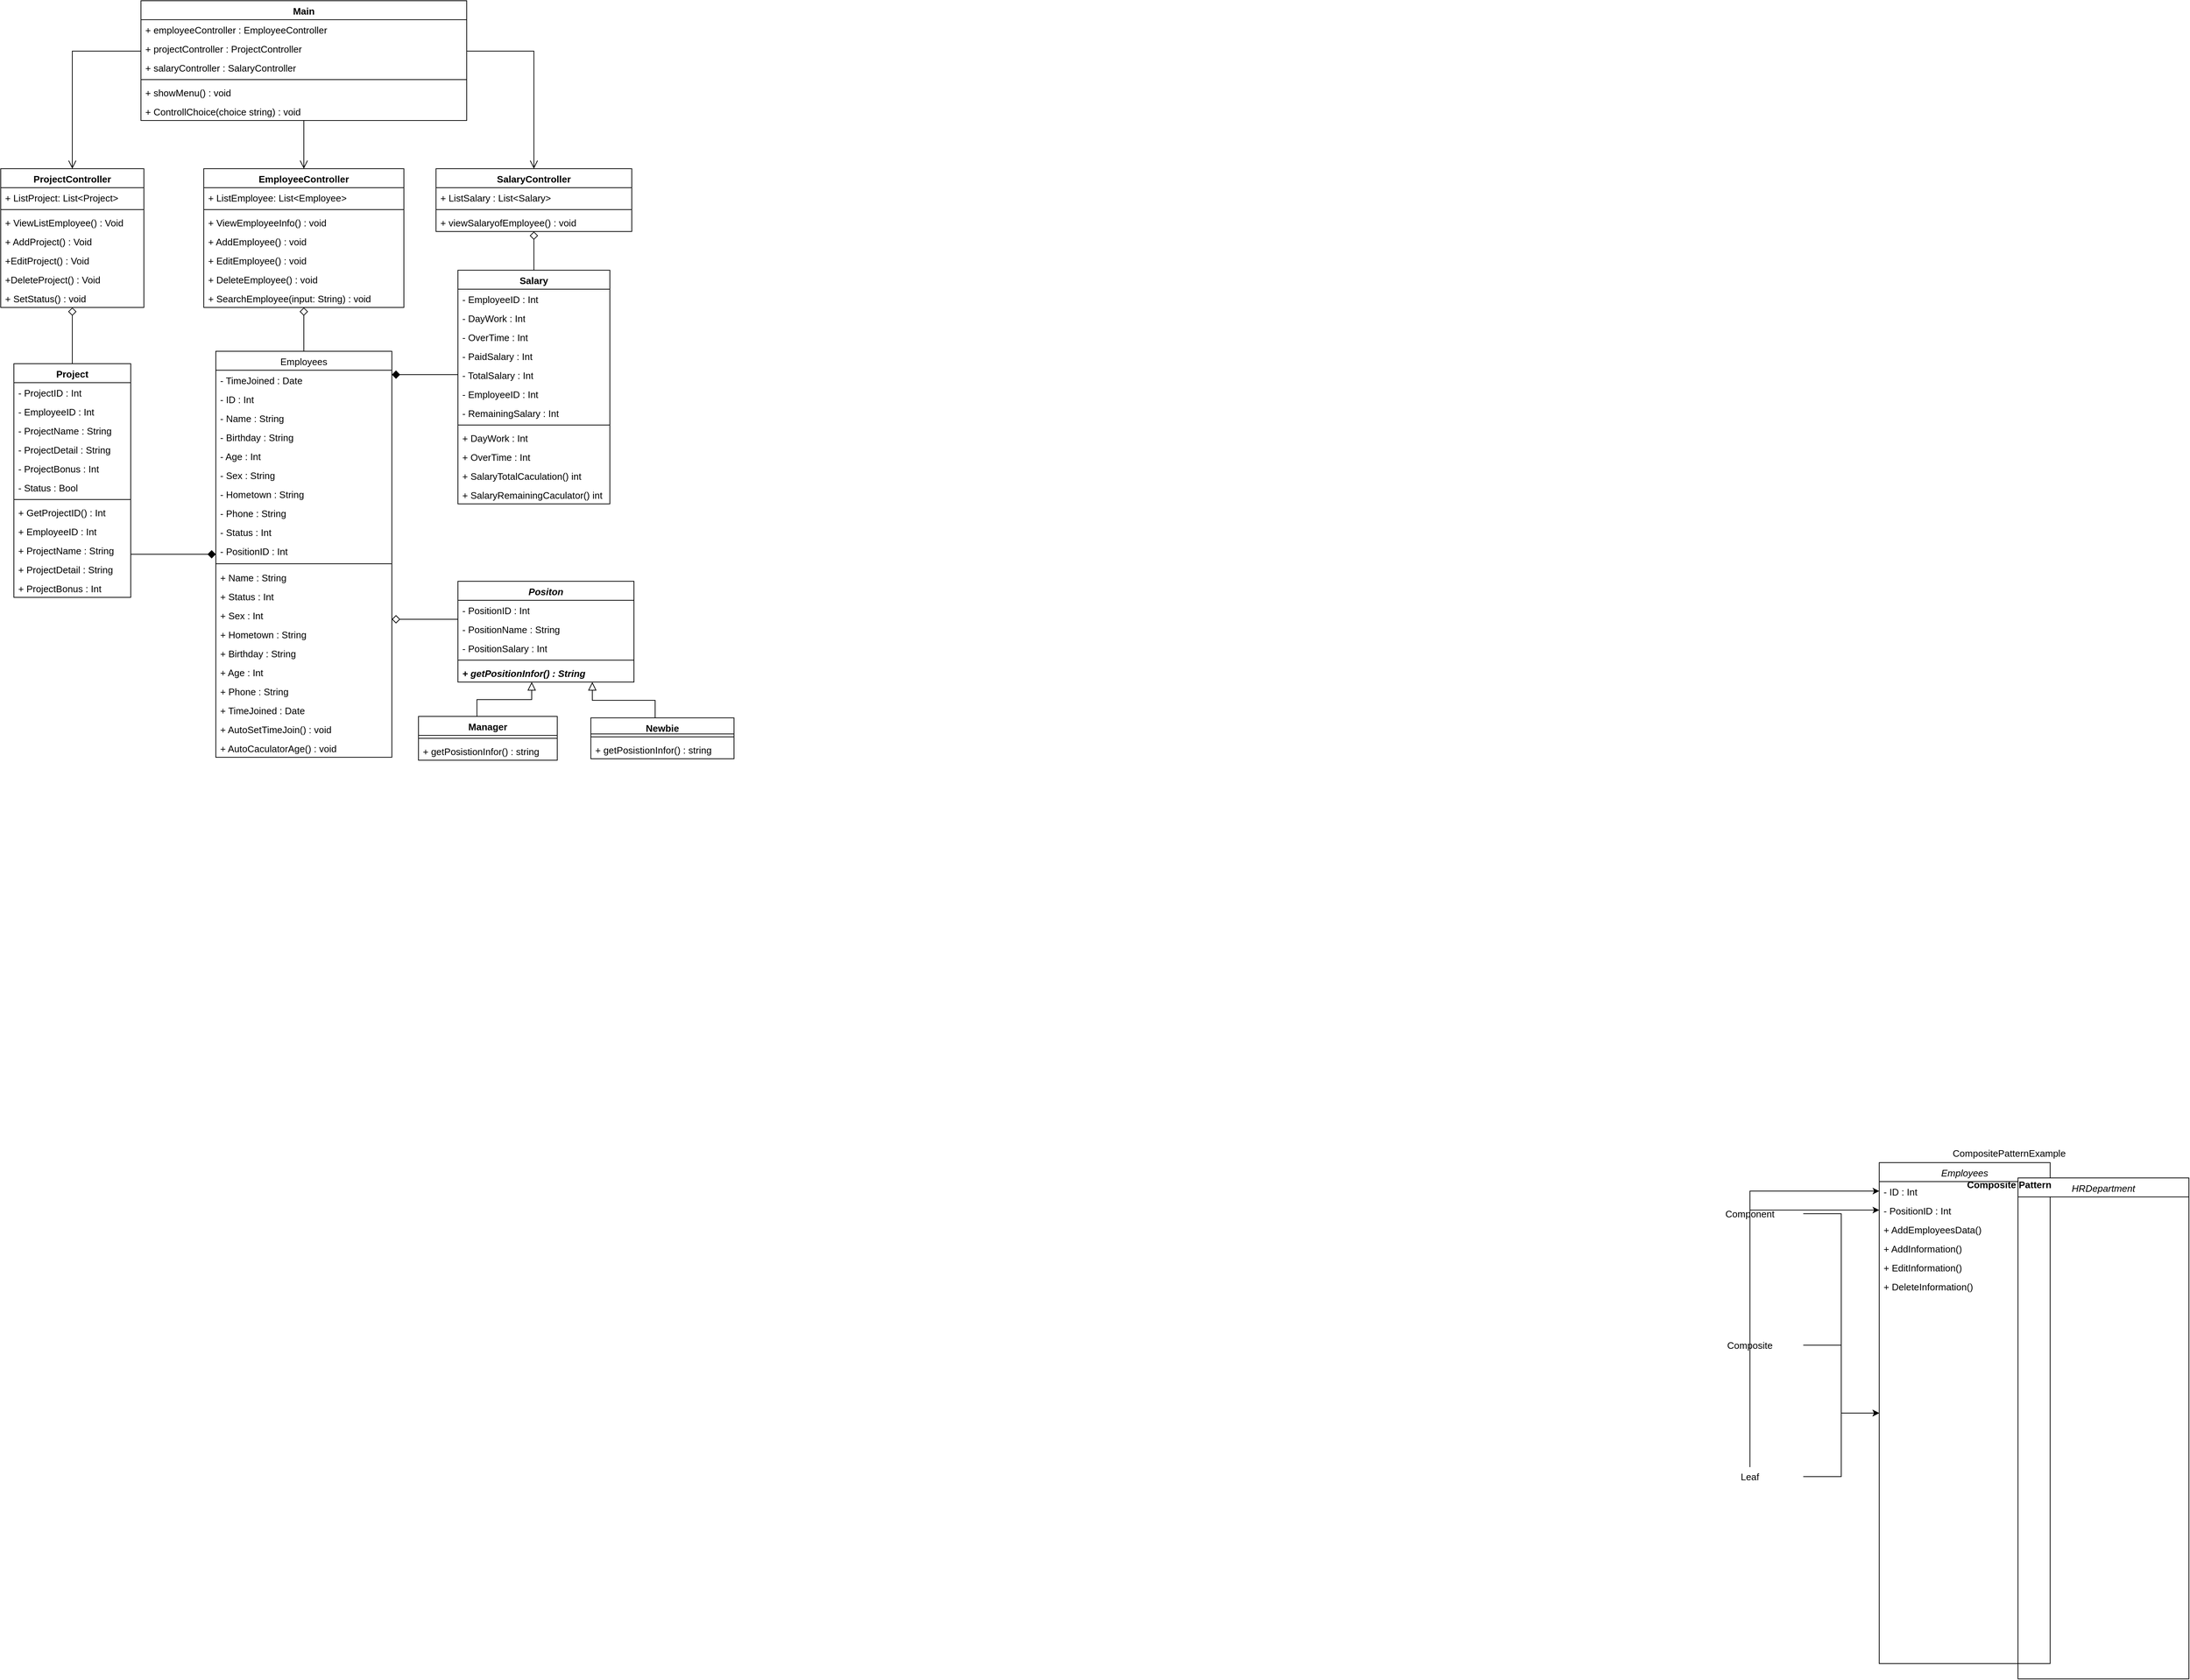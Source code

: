<mxfile version="21.3.5" type="google">
  <diagram id="C5RBs43oDa-KdzZeNtuy" name="Page-1">
    <mxGraphModel grid="0" page="0" gridSize="10" guides="1" tooltips="1" connect="1" arrows="1" fold="1" pageScale="1" pageWidth="827" pageHeight="1169" math="0" shadow="0">
      <root>
        <mxCell id="WIyWlLk6GJQsqaUBKTNV-0" />
        <mxCell id="WIyWlLk6GJQsqaUBKTNV-1" parent="WIyWlLk6GJQsqaUBKTNV-0" />
        <mxCell id="2N-X7fBch58RBfS6cuom-87" style="edgeStyle=orthogonalEdgeStyle;rounded=0;orthogonalLoop=1;jettySize=auto;html=1;endArrow=diamond;endFill=0;endSize=9;fontSize=13;" edge="1" parent="WIyWlLk6GJQsqaUBKTNV-1" source="zkfFHV4jXpPFQw0GAbJ--0" target="2N-X7fBch58RBfS6cuom-7">
          <mxGeometry relative="1" as="geometry" />
        </mxCell>
        <mxCell id="zkfFHV4jXpPFQw0GAbJ--0" value="Employees" style="swimlane;fontStyle=0;align=center;verticalAlign=top;childLayout=stackLayout;horizontal=1;startSize=26;horizontalStack=0;resizeParent=1;resizeLast=0;collapsible=1;marginBottom=0;rounded=0;shadow=0;strokeWidth=1;fontSize=13;" vertex="1" parent="WIyWlLk6GJQsqaUBKTNV-1">
          <mxGeometry x="-342.5" y="-616" width="241" height="556" as="geometry">
            <mxRectangle x="230" y="140" width="160" height="26" as="alternateBounds" />
          </mxGeometry>
        </mxCell>
        <mxCell id="zkfFHV4jXpPFQw0GAbJ--5" value="- TimeJoined : Date" style="text;align=left;verticalAlign=top;spacingLeft=4;spacingRight=4;overflow=hidden;rotatable=0;points=[[0,0.5],[1,0.5]];portConstraint=eastwest;fontSize=13;" vertex="1" parent="zkfFHV4jXpPFQw0GAbJ--0">
          <mxGeometry y="26" width="241" height="26" as="geometry" />
        </mxCell>
        <mxCell id="nPpdYYNUiPZGZsYf6FRK-1" value="- ID : Int" style="text;align=left;verticalAlign=top;spacingLeft=4;spacingRight=4;overflow=hidden;rotatable=0;points=[[0,0.5],[1,0.5]];portConstraint=eastwest;rounded=0;shadow=0;html=0;fontSize=13;" vertex="1" parent="zkfFHV4jXpPFQw0GAbJ--0">
          <mxGeometry y="52" width="241" height="26" as="geometry" />
        </mxCell>
        <mxCell id="zkfFHV4jXpPFQw0GAbJ--1" value="- Name : String" style="text;align=left;verticalAlign=top;spacingLeft=4;spacingRight=4;overflow=hidden;rotatable=0;points=[[0,0.5],[1,0.5]];portConstraint=eastwest;fontSize=13;" vertex="1" parent="zkfFHV4jXpPFQw0GAbJ--0">
          <mxGeometry y="78" width="241" height="26" as="geometry" />
        </mxCell>
        <mxCell id="nPpdYYNUiPZGZsYf6FRK-4" value="- Birthday : String" style="text;align=left;verticalAlign=top;spacingLeft=4;spacingRight=4;overflow=hidden;rotatable=0;points=[[0,0.5],[1,0.5]];portConstraint=eastwest;rounded=0;shadow=0;html=0;fontSize=13;" vertex="1" parent="zkfFHV4jXpPFQw0GAbJ--0">
          <mxGeometry y="104" width="241" height="26" as="geometry" />
        </mxCell>
        <mxCell id="zkfFHV4jXpPFQw0GAbJ--2" value="- Age : Int" style="text;align=left;verticalAlign=top;spacingLeft=4;spacingRight=4;overflow=hidden;rotatable=0;points=[[0,0.5],[1,0.5]];portConstraint=eastwest;rounded=0;shadow=0;html=0;fontSize=13;" vertex="1" parent="zkfFHV4jXpPFQw0GAbJ--0">
          <mxGeometry y="130" width="241" height="26" as="geometry" />
        </mxCell>
        <mxCell id="nPpdYYNUiPZGZsYf6FRK-3" value="- Sex : String" style="text;align=left;verticalAlign=top;spacingLeft=4;spacingRight=4;overflow=hidden;rotatable=0;points=[[0,0.5],[1,0.5]];portConstraint=eastwest;rounded=0;shadow=0;html=0;fontSize=13;" vertex="1" parent="zkfFHV4jXpPFQw0GAbJ--0">
          <mxGeometry y="156" width="241" height="26" as="geometry" />
        </mxCell>
        <mxCell id="nPpdYYNUiPZGZsYf6FRK-11" value="- Hometown : String" style="text;align=left;verticalAlign=top;spacingLeft=4;spacingRight=4;overflow=hidden;rotatable=0;points=[[0,0.5],[1,0.5]];portConstraint=eastwest;rounded=0;shadow=0;html=0;fontSize=13;" vertex="1" parent="zkfFHV4jXpPFQw0GAbJ--0">
          <mxGeometry y="182" width="241" height="26" as="geometry" />
        </mxCell>
        <mxCell id="zkfFHV4jXpPFQw0GAbJ--3" value="- Phone : String" style="text;align=left;verticalAlign=top;spacingLeft=4;spacingRight=4;overflow=hidden;rotatable=0;points=[[0,0.5],[1,0.5]];portConstraint=eastwest;rounded=0;shadow=0;html=0;fontSize=13;" vertex="1" parent="zkfFHV4jXpPFQw0GAbJ--0">
          <mxGeometry y="208" width="241" height="26" as="geometry" />
        </mxCell>
        <mxCell id="nPpdYYNUiPZGZsYf6FRK-5" value="- Status : Int" style="text;align=left;verticalAlign=top;spacingLeft=4;spacingRight=4;overflow=hidden;rotatable=0;points=[[0,0.5],[1,0.5]];portConstraint=eastwest;rounded=0;shadow=0;html=0;fontSize=13;" vertex="1" parent="zkfFHV4jXpPFQw0GAbJ--0">
          <mxGeometry y="234" width="241" height="26" as="geometry" />
        </mxCell>
        <mxCell id="JL3dmOGRTkGGPlSlM7aD-33" value="- PositionID : Int" style="text;align=left;verticalAlign=top;spacingLeft=4;spacingRight=4;overflow=hidden;rotatable=0;points=[[0,0.5],[1,0.5]];portConstraint=eastwest;rounded=0;shadow=0;html=0;fontSize=13;" vertex="1" parent="zkfFHV4jXpPFQw0GAbJ--0">
          <mxGeometry y="260" width="241" height="26" as="geometry" />
        </mxCell>
        <mxCell id="zkfFHV4jXpPFQw0GAbJ--4" value="" style="line;html=1;strokeWidth=1;align=left;verticalAlign=middle;spacingTop=-1;spacingLeft=3;spacingRight=3;rotatable=0;labelPosition=right;points=[];portConstraint=eastwest;fontSize=13;" vertex="1" parent="zkfFHV4jXpPFQw0GAbJ--0">
          <mxGeometry y="286" width="241" height="10" as="geometry" />
        </mxCell>
        <mxCell id="nPpdYYNUiPZGZsYf6FRK-6" value="+ Name : String" style="text;align=left;verticalAlign=top;spacingLeft=4;spacingRight=4;overflow=hidden;rotatable=0;points=[[0,0.5],[1,0.5]];portConstraint=eastwest;rounded=0;shadow=0;html=0;fontSize=13;" vertex="1" parent="zkfFHV4jXpPFQw0GAbJ--0">
          <mxGeometry y="296" width="241" height="26" as="geometry" />
        </mxCell>
        <mxCell id="nPpdYYNUiPZGZsYf6FRK-17" value="+ Status : Int" style="text;align=left;verticalAlign=top;spacingLeft=4;spacingRight=4;overflow=hidden;rotatable=0;points=[[0,0.5],[1,0.5]];portConstraint=eastwest;rounded=0;shadow=0;html=0;fontSize=13;" vertex="1" parent="zkfFHV4jXpPFQw0GAbJ--0">
          <mxGeometry y="322" width="241" height="26" as="geometry" />
        </mxCell>
        <mxCell id="nPpdYYNUiPZGZsYf6FRK-8" value="+ Sex : Int" style="text;align=left;verticalAlign=top;spacingLeft=4;spacingRight=4;overflow=hidden;rotatable=0;points=[[0,0.5],[1,0.5]];portConstraint=eastwest;rounded=0;shadow=0;html=0;fontSize=13;" vertex="1" parent="zkfFHV4jXpPFQw0GAbJ--0">
          <mxGeometry y="348" width="241" height="26" as="geometry" />
        </mxCell>
        <mxCell id="nPpdYYNUiPZGZsYf6FRK-10" value="+ Hometown : String" style="text;align=left;verticalAlign=top;spacingLeft=4;spacingRight=4;overflow=hidden;rotatable=0;points=[[0,0.5],[1,0.5]];portConstraint=eastwest;rounded=0;shadow=0;html=0;fontSize=13;" vertex="1" parent="zkfFHV4jXpPFQw0GAbJ--0">
          <mxGeometry y="374" width="241" height="26" as="geometry" />
        </mxCell>
        <mxCell id="nPpdYYNUiPZGZsYf6FRK-9" value="+ Birthday : String" style="text;align=left;verticalAlign=top;spacingLeft=4;spacingRight=4;overflow=hidden;rotatable=0;points=[[0,0.5],[1,0.5]];portConstraint=eastwest;rounded=0;shadow=0;html=0;fontSize=13;" vertex="1" parent="zkfFHV4jXpPFQw0GAbJ--0">
          <mxGeometry y="400" width="241" height="26" as="geometry" />
        </mxCell>
        <mxCell id="nPpdYYNUiPZGZsYf6FRK-13" value="+ Age : Int" style="text;align=left;verticalAlign=top;spacingLeft=4;spacingRight=4;overflow=hidden;rotatable=0;points=[[0,0.5],[1,0.5]];portConstraint=eastwest;rounded=0;shadow=0;html=0;fontSize=13;" vertex="1" parent="zkfFHV4jXpPFQw0GAbJ--0">
          <mxGeometry y="426" width="241" height="26" as="geometry" />
        </mxCell>
        <mxCell id="nPpdYYNUiPZGZsYf6FRK-14" value="+ Phone : String" style="text;align=left;verticalAlign=top;spacingLeft=4;spacingRight=4;overflow=hidden;rotatable=0;points=[[0,0.5],[1,0.5]];portConstraint=eastwest;rounded=0;shadow=0;html=0;fontSize=13;" vertex="1" parent="zkfFHV4jXpPFQw0GAbJ--0">
          <mxGeometry y="452" width="241" height="26" as="geometry" />
        </mxCell>
        <mxCell id="nPpdYYNUiPZGZsYf6FRK-15" value="+ TimeJoined : Date" style="text;align=left;verticalAlign=top;spacingLeft=4;spacingRight=4;overflow=hidden;rotatable=0;points=[[0,0.5],[1,0.5]];portConstraint=eastwest;fontSize=13;" vertex="1" parent="zkfFHV4jXpPFQw0GAbJ--0">
          <mxGeometry y="478" width="241" height="26" as="geometry" />
        </mxCell>
        <mxCell id="2N-X7fBch58RBfS6cuom-24" value="+ AutoSetTimeJoin() : void" style="text;align=left;verticalAlign=top;spacingLeft=4;spacingRight=4;overflow=hidden;rotatable=0;points=[[0,0.5],[1,0.5]];portConstraint=eastwest;rounded=0;shadow=0;html=0;fontSize=13;" vertex="1" parent="zkfFHV4jXpPFQw0GAbJ--0">
          <mxGeometry y="504" width="241" height="26" as="geometry" />
        </mxCell>
        <mxCell id="2N-X7fBch58RBfS6cuom-75" value="+ AutoCaculatorAge() : void" style="text;align=left;verticalAlign=top;spacingLeft=4;spacingRight=4;overflow=hidden;rotatable=0;points=[[0,0.5],[1,0.5]];portConstraint=eastwest;rounded=0;shadow=0;html=0;fontSize=13;" vertex="1" parent="zkfFHV4jXpPFQw0GAbJ--0">
          <mxGeometry y="530" width="241" height="26" as="geometry" />
        </mxCell>
        <mxCell id="2N-X7fBch58RBfS6cuom-88" style="edgeStyle=orthogonalEdgeStyle;rounded=0;orthogonalLoop=1;jettySize=auto;html=1;endSize=9;endArrow=diamond;endFill=0;fontSize=13;" edge="1" parent="WIyWlLk6GJQsqaUBKTNV-1" source="nPpdYYNUiPZGZsYf6FRK-40" target="2N-X7fBch58RBfS6cuom-26">
          <mxGeometry relative="1" as="geometry" />
        </mxCell>
        <mxCell id="nPpdYYNUiPZGZsYf6FRK-40" value="Salary" style="swimlane;fontStyle=1;align=center;verticalAlign=top;childLayout=stackLayout;horizontal=1;startSize=26;horizontalStack=0;resizeParent=1;resizeParentMax=0;resizeLast=0;collapsible=1;marginBottom=0;whiteSpace=wrap;html=1;fontSize=13;" vertex="1" parent="WIyWlLk6GJQsqaUBKTNV-1">
          <mxGeometry x="-11" y="-727" width="208" height="320" as="geometry" />
        </mxCell>
        <mxCell id="nPpdYYNUiPZGZsYf6FRK-41" value="- EmployeeID : Int" style="text;strokeColor=none;fillColor=none;align=left;verticalAlign=top;spacingLeft=4;spacingRight=4;overflow=hidden;rotatable=0;points=[[0,0.5],[1,0.5]];portConstraint=eastwest;whiteSpace=wrap;html=1;fontSize=13;" vertex="1" parent="nPpdYYNUiPZGZsYf6FRK-40">
          <mxGeometry y="26" width="208" height="26" as="geometry" />
        </mxCell>
        <mxCell id="nPpdYYNUiPZGZsYf6FRK-52" value="- DayWork : Int" style="text;strokeColor=none;fillColor=none;align=left;verticalAlign=top;spacingLeft=4;spacingRight=4;overflow=hidden;rotatable=0;points=[[0,0.5],[1,0.5]];portConstraint=eastwest;whiteSpace=wrap;html=1;fontSize=13;" vertex="1" parent="nPpdYYNUiPZGZsYf6FRK-40">
          <mxGeometry y="52" width="208" height="26" as="geometry" />
        </mxCell>
        <mxCell id="nPpdYYNUiPZGZsYf6FRK-51" value="- OverTime : Int" style="text;strokeColor=none;fillColor=none;align=left;verticalAlign=top;spacingLeft=4;spacingRight=4;overflow=hidden;rotatable=0;points=[[0,0.5],[1,0.5]];portConstraint=eastwest;whiteSpace=wrap;html=1;fontSize=13;" vertex="1" parent="nPpdYYNUiPZGZsYf6FRK-40">
          <mxGeometry y="78" width="208" height="26" as="geometry" />
        </mxCell>
        <mxCell id="nPpdYYNUiPZGZsYf6FRK-141" value="- PaidSalary : Int" style="text;strokeColor=none;fillColor=none;align=left;verticalAlign=top;spacingLeft=4;spacingRight=4;overflow=hidden;rotatable=0;points=[[0,0.5],[1,0.5]];portConstraint=eastwest;whiteSpace=wrap;html=1;fontSize=13;" vertex="1" parent="nPpdYYNUiPZGZsYf6FRK-40">
          <mxGeometry y="104" width="208" height="26" as="geometry" />
        </mxCell>
        <mxCell id="nPpdYYNUiPZGZsYf6FRK-144" value="- TotalSalary : Int" style="text;strokeColor=none;fillColor=none;align=left;verticalAlign=top;spacingLeft=4;spacingRight=4;overflow=hidden;rotatable=0;points=[[0,0.5],[1,0.5]];portConstraint=eastwest;whiteSpace=wrap;html=1;fontSize=13;" vertex="1" parent="nPpdYYNUiPZGZsYf6FRK-40">
          <mxGeometry y="130" width="208" height="26" as="geometry" />
        </mxCell>
        <mxCell id="2N-X7fBch58RBfS6cuom-77" value="- EmployeeID : Int" style="text;strokeColor=none;fillColor=none;align=left;verticalAlign=top;spacingLeft=4;spacingRight=4;overflow=hidden;rotatable=0;points=[[0,0.5],[1,0.5]];portConstraint=eastwest;whiteSpace=wrap;html=1;fontSize=13;" vertex="1" parent="nPpdYYNUiPZGZsYf6FRK-40">
          <mxGeometry y="156" width="208" height="26" as="geometry" />
        </mxCell>
        <mxCell id="nPpdYYNUiPZGZsYf6FRK-145" value="- RemainingSalary : Int" style="text;strokeColor=none;fillColor=none;align=left;verticalAlign=top;spacingLeft=4;spacingRight=4;overflow=hidden;rotatable=0;points=[[0,0.5],[1,0.5]];portConstraint=eastwest;whiteSpace=wrap;html=1;fontSize=13;" vertex="1" parent="nPpdYYNUiPZGZsYf6FRK-40">
          <mxGeometry y="182" width="208" height="26" as="geometry" />
        </mxCell>
        <mxCell id="nPpdYYNUiPZGZsYf6FRK-42" value="" style="line;strokeWidth=1;fillColor=none;align=left;verticalAlign=middle;spacingTop=-1;spacingLeft=3;spacingRight=3;rotatable=0;labelPosition=right;points=[];portConstraint=eastwest;strokeColor=inherit;fontSize=13;" vertex="1" parent="nPpdYYNUiPZGZsYf6FRK-40">
          <mxGeometry y="208" width="208" height="8" as="geometry" />
        </mxCell>
        <mxCell id="nPpdYYNUiPZGZsYf6FRK-43" value="+ DayWork : Int" style="text;strokeColor=none;fillColor=none;align=left;verticalAlign=top;spacingLeft=4;spacingRight=4;overflow=hidden;rotatable=0;points=[[0,0.5],[1,0.5]];portConstraint=eastwest;whiteSpace=wrap;html=1;fontSize=13;" vertex="1" parent="nPpdYYNUiPZGZsYf6FRK-40">
          <mxGeometry y="216" width="208" height="26" as="geometry" />
        </mxCell>
        <mxCell id="nPpdYYNUiPZGZsYf6FRK-138" value="+ OverTime : Int" style="text;strokeColor=none;fillColor=none;align=left;verticalAlign=top;spacingLeft=4;spacingRight=4;overflow=hidden;rotatable=0;points=[[0,0.5],[1,0.5]];portConstraint=eastwest;whiteSpace=wrap;html=1;fontSize=13;" vertex="1" parent="nPpdYYNUiPZGZsYf6FRK-40">
          <mxGeometry y="242" width="208" height="26" as="geometry" />
        </mxCell>
        <mxCell id="nPpdYYNUiPZGZsYf6FRK-140" value="+ SalaryTotalCaculation() int" style="text;strokeColor=none;fillColor=none;align=left;verticalAlign=top;spacingLeft=4;spacingRight=4;overflow=hidden;rotatable=0;points=[[0,0.5],[1,0.5]];portConstraint=eastwest;whiteSpace=wrap;html=1;fontSize=13;" vertex="1" parent="nPpdYYNUiPZGZsYf6FRK-40">
          <mxGeometry y="268" width="208" height="26" as="geometry" />
        </mxCell>
        <mxCell id="nPpdYYNUiPZGZsYf6FRK-142" value="+ SalaryRemainingCaculator() int" style="text;strokeColor=none;fillColor=none;align=left;verticalAlign=top;spacingLeft=4;spacingRight=4;overflow=hidden;rotatable=0;points=[[0,0.5],[1,0.5]];portConstraint=eastwest;whiteSpace=wrap;html=1;fontSize=13;" vertex="1" parent="nPpdYYNUiPZGZsYf6FRK-40">
          <mxGeometry y="294" width="208" height="26" as="geometry" />
        </mxCell>
        <mxCell id="2N-X7fBch58RBfS6cuom-84" style="edgeStyle=orthogonalEdgeStyle;rounded=0;orthogonalLoop=1;jettySize=auto;html=1;endArrow=diamond;endFill=1;endSize=9;fontSize=13;" edge="1" parent="WIyWlLk6GJQsqaUBKTNV-1" source="nPpdYYNUiPZGZsYf6FRK-54" target="zkfFHV4jXpPFQw0GAbJ--0">
          <mxGeometry relative="1" as="geometry">
            <Array as="points">
              <mxPoint x="-418" y="-338" />
              <mxPoint x="-418" y="-338" />
            </Array>
          </mxGeometry>
        </mxCell>
        <mxCell id="2N-X7fBch58RBfS6cuom-86" style="edgeStyle=orthogonalEdgeStyle;rounded=0;orthogonalLoop=1;jettySize=auto;html=1;endSize=9;endArrow=diamond;endFill=0;fontSize=13;" edge="1" parent="WIyWlLk6GJQsqaUBKTNV-1" source="nPpdYYNUiPZGZsYf6FRK-54" target="2N-X7fBch58RBfS6cuom-63">
          <mxGeometry relative="1" as="geometry" />
        </mxCell>
        <mxCell id="nPpdYYNUiPZGZsYf6FRK-54" value="Project" style="swimlane;fontStyle=1;align=center;verticalAlign=top;childLayout=stackLayout;horizontal=1;startSize=26;horizontalStack=0;resizeParent=1;resizeParentMax=0;resizeLast=0;collapsible=1;marginBottom=0;whiteSpace=wrap;html=1;fontSize=13;" vertex="1" parent="WIyWlLk6GJQsqaUBKTNV-1">
          <mxGeometry x="-619" y="-599" width="160" height="320" as="geometry" />
        </mxCell>
        <mxCell id="nPpdYYNUiPZGZsYf6FRK-55" value="- ProjectID : Int" style="text;strokeColor=none;fillColor=none;align=left;verticalAlign=top;spacingLeft=4;spacingRight=4;overflow=hidden;rotatable=0;points=[[0,0.5],[1,0.5]];portConstraint=eastwest;whiteSpace=wrap;html=1;fontSize=13;" vertex="1" parent="nPpdYYNUiPZGZsYf6FRK-54">
          <mxGeometry y="26" width="160" height="26" as="geometry" />
        </mxCell>
        <mxCell id="nPpdYYNUiPZGZsYf6FRK-61" value="- EmployeeID : Int" style="text;strokeColor=none;fillColor=none;align=left;verticalAlign=top;spacingLeft=4;spacingRight=4;overflow=hidden;rotatable=0;points=[[0,0.5],[1,0.5]];portConstraint=eastwest;whiteSpace=wrap;html=1;fontSize=13;" vertex="1" parent="nPpdYYNUiPZGZsYf6FRK-54">
          <mxGeometry y="52" width="160" height="26" as="geometry" />
        </mxCell>
        <mxCell id="nPpdYYNUiPZGZsYf6FRK-58" value="- ProjectName : String" style="text;strokeColor=none;fillColor=none;align=left;verticalAlign=top;spacingLeft=4;spacingRight=4;overflow=hidden;rotatable=0;points=[[0,0.5],[1,0.5]];portConstraint=eastwest;whiteSpace=wrap;html=1;fontSize=13;" vertex="1" parent="nPpdYYNUiPZGZsYf6FRK-54">
          <mxGeometry y="78" width="160" height="26" as="geometry" />
        </mxCell>
        <mxCell id="nPpdYYNUiPZGZsYf6FRK-59" value="- ProjectDetail : String" style="text;strokeColor=none;fillColor=none;align=left;verticalAlign=top;spacingLeft=4;spacingRight=4;overflow=hidden;rotatable=0;points=[[0,0.5],[1,0.5]];portConstraint=eastwest;whiteSpace=wrap;html=1;fontSize=13;" vertex="1" parent="nPpdYYNUiPZGZsYf6FRK-54">
          <mxGeometry y="104" width="160" height="26" as="geometry" />
        </mxCell>
        <mxCell id="nPpdYYNUiPZGZsYf6FRK-60" value="- ProjectBonus : Int" style="text;strokeColor=none;fillColor=none;align=left;verticalAlign=top;spacingLeft=4;spacingRight=4;overflow=hidden;rotatable=0;points=[[0,0.5],[1,0.5]];portConstraint=eastwest;whiteSpace=wrap;html=1;fontSize=13;" vertex="1" parent="nPpdYYNUiPZGZsYf6FRK-54">
          <mxGeometry y="130" width="160" height="26" as="geometry" />
        </mxCell>
        <mxCell id="nPpdYYNUiPZGZsYf6FRK-62" value="- Status : Bool" style="text;strokeColor=none;fillColor=none;align=left;verticalAlign=top;spacingLeft=4;spacingRight=4;overflow=hidden;rotatable=0;points=[[0,0.5],[1,0.5]];portConstraint=eastwest;whiteSpace=wrap;html=1;fontSize=13;" vertex="1" parent="nPpdYYNUiPZGZsYf6FRK-54">
          <mxGeometry y="156" width="160" height="26" as="geometry" />
        </mxCell>
        <mxCell id="nPpdYYNUiPZGZsYf6FRK-56" value="" style="line;strokeWidth=1;fillColor=none;align=left;verticalAlign=middle;spacingTop=-1;spacingLeft=3;spacingRight=3;rotatable=0;labelPosition=right;points=[];portConstraint=eastwest;strokeColor=inherit;fontSize=13;" vertex="1" parent="nPpdYYNUiPZGZsYf6FRK-54">
          <mxGeometry y="182" width="160" height="8" as="geometry" />
        </mxCell>
        <mxCell id="nPpdYYNUiPZGZsYf6FRK-57" value="+ GetProjectID() : Int" style="text;strokeColor=none;fillColor=none;align=left;verticalAlign=top;spacingLeft=4;spacingRight=4;overflow=hidden;rotatable=0;points=[[0,0.5],[1,0.5]];portConstraint=eastwest;whiteSpace=wrap;html=1;fontSize=13;" vertex="1" parent="nPpdYYNUiPZGZsYf6FRK-54">
          <mxGeometry y="190" width="160" height="26" as="geometry" />
        </mxCell>
        <mxCell id="nPpdYYNUiPZGZsYf6FRK-67" value="+ EmployeeID : Int" style="text;strokeColor=none;fillColor=none;align=left;verticalAlign=top;spacingLeft=4;spacingRight=4;overflow=hidden;rotatable=0;points=[[0,0.5],[1,0.5]];portConstraint=eastwest;whiteSpace=wrap;html=1;fontSize=13;" vertex="1" parent="nPpdYYNUiPZGZsYf6FRK-54">
          <mxGeometry y="216" width="160" height="26" as="geometry" />
        </mxCell>
        <mxCell id="nPpdYYNUiPZGZsYf6FRK-64" value="+ ProjectName : String" style="text;strokeColor=none;fillColor=none;align=left;verticalAlign=top;spacingLeft=4;spacingRight=4;overflow=hidden;rotatable=0;points=[[0,0.5],[1,0.5]];portConstraint=eastwest;whiteSpace=wrap;html=1;fontSize=13;" vertex="1" parent="nPpdYYNUiPZGZsYf6FRK-54">
          <mxGeometry y="242" width="160" height="26" as="geometry" />
        </mxCell>
        <mxCell id="nPpdYYNUiPZGZsYf6FRK-65" value="+ ProjectDetail : String" style="text;strokeColor=none;fillColor=none;align=left;verticalAlign=top;spacingLeft=4;spacingRight=4;overflow=hidden;rotatable=0;points=[[0,0.5],[1,0.5]];portConstraint=eastwest;whiteSpace=wrap;html=1;fontSize=13;" vertex="1" parent="nPpdYYNUiPZGZsYf6FRK-54">
          <mxGeometry y="268" width="160" height="26" as="geometry" />
        </mxCell>
        <mxCell id="nPpdYYNUiPZGZsYf6FRK-66" value="+ ProjectBonus : Int" style="text;strokeColor=none;fillColor=none;align=left;verticalAlign=top;spacingLeft=4;spacingRight=4;overflow=hidden;rotatable=0;points=[[0,0.5],[1,0.5]];portConstraint=eastwest;whiteSpace=wrap;html=1;fontSize=13;" vertex="1" parent="nPpdYYNUiPZGZsYf6FRK-54">
          <mxGeometry y="294" width="160" height="26" as="geometry" />
        </mxCell>
        <mxCell id="nPpdYYNUiPZGZsYf6FRK-117" value="Employees" style="swimlane;fontStyle=2;align=center;verticalAlign=top;childLayout=stackLayout;horizontal=1;startSize=26;horizontalStack=0;resizeParent=1;resizeLast=0;collapsible=1;marginBottom=0;rounded=0;shadow=0;strokeWidth=1;fontSize=13;" vertex="1" parent="WIyWlLk6GJQsqaUBKTNV-1">
          <mxGeometry x="1935" y="495" width="234" height="686" as="geometry">
            <mxRectangle x="230" y="140" width="160" height="26" as="alternateBounds" />
          </mxGeometry>
        </mxCell>
        <mxCell id="nPpdYYNUiPZGZsYf6FRK-118" value="- ID : Int" style="text;align=left;verticalAlign=top;spacingLeft=4;spacingRight=4;overflow=hidden;rotatable=0;points=[[0,0.5],[1,0.5]];portConstraint=eastwest;rounded=0;shadow=0;html=0;fontSize=13;" vertex="1" parent="nPpdYYNUiPZGZsYf6FRK-117">
          <mxGeometry y="26" width="234" height="26" as="geometry" />
        </mxCell>
        <mxCell id="nPpdYYNUiPZGZsYf6FRK-119" value="- PositionID : Int" style="text;align=left;verticalAlign=top;spacingLeft=4;spacingRight=4;overflow=hidden;rotatable=0;points=[[0,0.5],[1,0.5]];portConstraint=eastwest;rounded=0;shadow=0;html=0;fontSize=13;" vertex="1" parent="nPpdYYNUiPZGZsYf6FRK-117">
          <mxGeometry y="52" width="234" height="26" as="geometry" />
        </mxCell>
        <mxCell id="nPpdYYNUiPZGZsYf6FRK-120" value="+ AddEmployeesData()" style="text;align=left;verticalAlign=top;spacingLeft=4;spacingRight=4;overflow=hidden;rotatable=0;points=[[0,0.5],[1,0.5]];portConstraint=eastwest;rounded=0;shadow=0;html=0;fontSize=13;" vertex="1" parent="nPpdYYNUiPZGZsYf6FRK-117">
          <mxGeometry y="78" width="234" height="26" as="geometry" />
        </mxCell>
        <mxCell id="nPpdYYNUiPZGZsYf6FRK-121" value="+ AddInformation()" style="text;align=left;verticalAlign=top;spacingLeft=4;spacingRight=4;overflow=hidden;rotatable=0;points=[[0,0.5],[1,0.5]];portConstraint=eastwest;rounded=0;shadow=0;html=0;fontSize=13;" vertex="1" parent="nPpdYYNUiPZGZsYf6FRK-117">
          <mxGeometry y="104" width="234" height="26" as="geometry" />
        </mxCell>
        <mxCell id="nPpdYYNUiPZGZsYf6FRK-122" value="+ EditInformation()" style="text;align=left;verticalAlign=top;spacingLeft=4;spacingRight=4;overflow=hidden;rotatable=0;points=[[0,0.5],[1,0.5]];portConstraint=eastwest;rounded=0;shadow=0;html=0;fontSize=13;" vertex="1" parent="nPpdYYNUiPZGZsYf6FRK-117">
          <mxGeometry y="130" width="234" height="26" as="geometry" />
        </mxCell>
        <mxCell id="nPpdYYNUiPZGZsYf6FRK-123" value="+ DeleteInformation()" style="text;align=left;verticalAlign=top;spacingLeft=4;spacingRight=4;overflow=hidden;rotatable=0;points=[[0,0.5],[1,0.5]];portConstraint=eastwest;rounded=0;shadow=0;html=0;fontSize=13;" vertex="1" parent="nPpdYYNUiPZGZsYf6FRK-117">
          <mxGeometry y="156" width="234" height="26" as="geometry" />
        </mxCell>
        <mxCell id="nPpdYYNUiPZGZsYf6FRK-124" value="HRDepartment" style="swimlane;fontStyle=2;align=center;verticalAlign=top;childLayout=stackLayout;horizontal=1;startSize=26;horizontalStack=0;resizeParent=1;resizeLast=0;collapsible=1;marginBottom=0;rounded=0;shadow=0;strokeWidth=1;fontSize=13;" vertex="1" parent="WIyWlLk6GJQsqaUBKTNV-1">
          <mxGeometry x="2125" y="516" width="234" height="686" as="geometry">
            <mxRectangle x="230" y="140" width="160" height="26" as="alternateBounds" />
          </mxGeometry>
        </mxCell>
        <mxCell id="nPpdYYNUiPZGZsYf6FRK-125" style="group;fontSize=13;" vertex="1" parent="WIyWlLk6GJQsqaUBKTNV-1">
          <mxGeometry x="1877" y="582" width="482" height="620" as="geometry" />
        </mxCell>
        <mxCell id="nPpdYYNUiPZGZsYf6FRK-126" value="CompositePatternExample" style="text;strokeColor=none;fillColor=none;align=center;verticalAlign=middle;whiteSpace=wrap;rounded=0;shadow=0;html=0;fontSize=13;" vertex="1" parent="WIyWlLk6GJQsqaUBKTNV-1">
          <mxGeometry x="1977" y="452" width="272" height="60" as="geometry" />
        </mxCell>
        <mxCell id="nPpdYYNUiPZGZsYf6FRK-127" value="Composite Pattern" style="text;strokeColor=none;fillColor=none;align=center;verticalAlign=middle;whiteSpace=wrap;rounded=0;shadow=0;html=0;fontStyle=1;fontSize=13;" vertex="1" parent="WIyWlLk6GJQsqaUBKTNV-1">
          <mxGeometry x="1977" y="512" width="272" height="26" as="geometry" />
        </mxCell>
        <mxCell id="nPpdYYNUiPZGZsYf6FRK-128" style="group;fontSize=13;" vertex="1" parent="WIyWlLk6GJQsqaUBKTNV-1">
          <mxGeometry x="1685" y="582" width="146" height="620" as="geometry" />
        </mxCell>
        <mxCell id="nPpdYYNUiPZGZsYf6FRK-129" value="Component" style="text;strokeColor=none;fillColor=none;align=center;verticalAlign=middle;whiteSpace=wrap;rounded=0;shadow=0;html=0;fontSize=13;" vertex="1" parent="WIyWlLk6GJQsqaUBKTNV-1">
          <mxGeometry x="1685" y="552" width="146" height="26" as="geometry" />
        </mxCell>
        <mxCell id="nPpdYYNUiPZGZsYf6FRK-130" style="edgeStyle=orthogonalEdgeStyle;rounded=0;orthogonalLoop=1;jettySize=auto;html=1;fontSize=13;" edge="1" parent="WIyWlLk6GJQsqaUBKTNV-1" source="nPpdYYNUiPZGZsYf6FRK-129" target="nPpdYYNUiPZGZsYf6FRK-117">
          <mxGeometry relative="1" as="geometry" />
        </mxCell>
        <mxCell id="nPpdYYNUiPZGZsYf6FRK-131" value="Composite" style="text;strokeColor=none;fillColor=none;align=center;verticalAlign=middle;whiteSpace=wrap;rounded=0;shadow=0;html=0;fontSize=13;" vertex="1" parent="WIyWlLk6GJQsqaUBKTNV-1">
          <mxGeometry x="1685" y="732" width="146" height="26" as="geometry" />
        </mxCell>
        <mxCell id="nPpdYYNUiPZGZsYf6FRK-132" style="edgeStyle=orthogonalEdgeStyle;rounded=0;orthogonalLoop=1;jettySize=auto;html=1;fontSize=13;" edge="1" parent="WIyWlLk6GJQsqaUBKTNV-1" source="nPpdYYNUiPZGZsYf6FRK-131" target="nPpdYYNUiPZGZsYf6FRK-117">
          <mxGeometry relative="1" as="geometry" />
        </mxCell>
        <mxCell id="nPpdYYNUiPZGZsYf6FRK-133" value="Leaf" style="text;strokeColor=none;fillColor=none;align=center;verticalAlign=middle;whiteSpace=wrap;rounded=0;shadow=0;html=0;fontSize=13;" vertex="1" parent="WIyWlLk6GJQsqaUBKTNV-1">
          <mxGeometry x="1685" y="912" width="146" height="26" as="geometry" />
        </mxCell>
        <mxCell id="nPpdYYNUiPZGZsYf6FRK-134" style="edgeStyle=orthogonalEdgeStyle;rounded=0;orthogonalLoop=1;jettySize=auto;html=1;fontSize=13;" edge="1" parent="WIyWlLk6GJQsqaUBKTNV-1" source="nPpdYYNUiPZGZsYf6FRK-133" target="nPpdYYNUiPZGZsYf6FRK-117">
          <mxGeometry relative="1" as="geometry" />
        </mxCell>
        <mxCell id="nPpdYYNUiPZGZsYf6FRK-135" style="edgeStyle=orthogonalEdgeStyle;rounded=0;orthogonalLoop=1;jettySize=auto;html=1;fontSize=13;" edge="1" parent="WIyWlLk6GJQsqaUBKTNV-1" source="nPpdYYNUiPZGZsYf6FRK-133" target="nPpdYYNUiPZGZsYf6FRK-118">
          <mxGeometry relative="1" as="geometry" />
        </mxCell>
        <mxCell id="nPpdYYNUiPZGZsYf6FRK-136" style="edgeStyle=orthogonalEdgeStyle;rounded=0;orthogonalLoop=1;jettySize=auto;html=1;fontSize=13;" edge="1" parent="WIyWlLk6GJQsqaUBKTNV-1" source="nPpdYYNUiPZGZsYf6FRK-133" target="nPpdYYNUiPZGZsYf6FRK-119">
          <mxGeometry relative="1" as="geometry" />
        </mxCell>
        <mxCell id="nPpdYYNUiPZGZsYf6FRK-137" style="edgeStyle=orthogonalEdgeStyle;rounded=0;orthogonalLoop=1;jettySize=auto;html=1;" edge="1" parent="WIyWlLk6GJQsqaUBKTNV-1" source="nPpdYYNUiPZGZsYf6FRK-133">
          <mxGeometry relative="1" as="geometry" />
        </mxCell>
        <mxCell id="2N-X7fBch58RBfS6cuom-81" style="edgeStyle=orthogonalEdgeStyle;rounded=0;orthogonalLoop=1;jettySize=auto;html=1;endArrow=open;endFill=0;endSize=9;fontSize=13;" edge="1" parent="WIyWlLk6GJQsqaUBKTNV-1" source="2N-X7fBch58RBfS6cuom-0" target="2N-X7fBch58RBfS6cuom-63">
          <mxGeometry relative="1" as="geometry">
            <Array as="points">
              <mxPoint x="-539" y="-1027" />
            </Array>
          </mxGeometry>
        </mxCell>
        <mxCell id="2N-X7fBch58RBfS6cuom-82" style="edgeStyle=orthogonalEdgeStyle;rounded=0;orthogonalLoop=1;jettySize=auto;html=1;endArrow=open;endFill=0;endSize=9;fontSize=13;" edge="1" parent="WIyWlLk6GJQsqaUBKTNV-1" source="2N-X7fBch58RBfS6cuom-0" target="2N-X7fBch58RBfS6cuom-26">
          <mxGeometry relative="1" as="geometry">
            <Array as="points">
              <mxPoint x="93" y="-1027" />
            </Array>
          </mxGeometry>
        </mxCell>
        <mxCell id="2N-X7fBch58RBfS6cuom-83" style="edgeStyle=orthogonalEdgeStyle;rounded=0;orthogonalLoop=1;jettySize=auto;html=1;endArrow=open;endFill=0;endSize=9;fontSize=13;" edge="1" parent="WIyWlLk6GJQsqaUBKTNV-1" source="2N-X7fBch58RBfS6cuom-0" target="2N-X7fBch58RBfS6cuom-7">
          <mxGeometry relative="1" as="geometry" />
        </mxCell>
        <mxCell id="2N-X7fBch58RBfS6cuom-0" value="Main" style="swimlane;fontStyle=1;align=center;verticalAlign=top;childLayout=stackLayout;horizontal=1;startSize=26;horizontalStack=0;resizeParent=1;resizeParentMax=0;resizeLast=0;collapsible=1;marginBottom=0;whiteSpace=wrap;html=1;fontSize=13;" vertex="1" parent="WIyWlLk6GJQsqaUBKTNV-1">
          <mxGeometry x="-445" y="-1096" width="446" height="164" as="geometry" />
        </mxCell>
        <mxCell id="2N-X7fBch58RBfS6cuom-1" value="+ employeeController : EmployeeController" style="text;strokeColor=none;fillColor=none;align=left;verticalAlign=top;spacingLeft=4;spacingRight=4;overflow=hidden;rotatable=0;points=[[0,0.5],[1,0.5]];portConstraint=eastwest;whiteSpace=wrap;html=1;fontSize=13;" vertex="1" parent="2N-X7fBch58RBfS6cuom-0">
          <mxGeometry y="26" width="446" height="26" as="geometry" />
        </mxCell>
        <mxCell id="2N-X7fBch58RBfS6cuom-85" value="+ projectController : ProjectController" style="text;strokeColor=none;fillColor=none;align=left;verticalAlign=top;spacingLeft=4;spacingRight=4;overflow=hidden;rotatable=0;points=[[0,0.5],[1,0.5]];portConstraint=eastwest;whiteSpace=wrap;html=1;fontSize=13;" vertex="1" parent="2N-X7fBch58RBfS6cuom-0">
          <mxGeometry y="52" width="446" height="26" as="geometry" />
        </mxCell>
        <mxCell id="2N-X7fBch58RBfS6cuom-5" value="+ salaryController : SalaryController" style="text;strokeColor=none;fillColor=none;align=left;verticalAlign=top;spacingLeft=4;spacingRight=4;overflow=hidden;rotatable=0;points=[[0,0.5],[1,0.5]];portConstraint=eastwest;whiteSpace=wrap;html=1;fontSize=13;" vertex="1" parent="2N-X7fBch58RBfS6cuom-0">
          <mxGeometry y="78" width="446" height="26" as="geometry" />
        </mxCell>
        <mxCell id="2N-X7fBch58RBfS6cuom-2" value="" style="line;strokeWidth=1;fillColor=none;align=left;verticalAlign=middle;spacingTop=-1;spacingLeft=3;spacingRight=3;rotatable=0;labelPosition=right;points=[];portConstraint=eastwest;strokeColor=inherit;fontSize=13;" vertex="1" parent="2N-X7fBch58RBfS6cuom-0">
          <mxGeometry y="104" width="446" height="8" as="geometry" />
        </mxCell>
        <mxCell id="2N-X7fBch58RBfS6cuom-3" value="+ showMenu() : void" style="text;strokeColor=none;fillColor=none;align=left;verticalAlign=top;spacingLeft=4;spacingRight=4;overflow=hidden;rotatable=0;points=[[0,0.5],[1,0.5]];portConstraint=eastwest;whiteSpace=wrap;html=1;fontSize=13;" vertex="1" parent="2N-X7fBch58RBfS6cuom-0">
          <mxGeometry y="112" width="446" height="26" as="geometry" />
        </mxCell>
        <mxCell id="2N-X7fBch58RBfS6cuom-6" value="+ ControllChoice(choice string) : void&amp;nbsp;" style="text;strokeColor=none;fillColor=none;align=left;verticalAlign=top;spacingLeft=4;spacingRight=4;overflow=hidden;rotatable=0;points=[[0,0.5],[1,0.5]];portConstraint=eastwest;whiteSpace=wrap;html=1;fontSize=13;" vertex="1" parent="2N-X7fBch58RBfS6cuom-0">
          <mxGeometry y="138" width="446" height="26" as="geometry" />
        </mxCell>
        <mxCell id="2N-X7fBch58RBfS6cuom-7" value="EmployeeController" style="swimlane;fontStyle=1;align=center;verticalAlign=top;childLayout=stackLayout;horizontal=1;startSize=26;horizontalStack=0;resizeParent=1;resizeParentMax=0;resizeLast=0;collapsible=1;marginBottom=0;whiteSpace=wrap;html=1;fontSize=13;" vertex="1" parent="WIyWlLk6GJQsqaUBKTNV-1">
          <mxGeometry x="-359" y="-866" width="274" height="190" as="geometry" />
        </mxCell>
        <mxCell id="2N-X7fBch58RBfS6cuom-8" value="+ ListEmployee: List&amp;lt;Employee&amp;gt;" style="text;strokeColor=none;fillColor=none;align=left;verticalAlign=top;spacingLeft=4;spacingRight=4;overflow=hidden;rotatable=0;points=[[0,0.5],[1,0.5]];portConstraint=eastwest;whiteSpace=wrap;html=1;fontSize=13;" vertex="1" parent="2N-X7fBch58RBfS6cuom-7">
          <mxGeometry y="26" width="274" height="26" as="geometry" />
        </mxCell>
        <mxCell id="2N-X7fBch58RBfS6cuom-9" value="" style="line;strokeWidth=1;fillColor=none;align=left;verticalAlign=middle;spacingTop=-1;spacingLeft=3;spacingRight=3;rotatable=0;labelPosition=right;points=[];portConstraint=eastwest;strokeColor=inherit;fontSize=13;" vertex="1" parent="2N-X7fBch58RBfS6cuom-7">
          <mxGeometry y="52" width="274" height="8" as="geometry" />
        </mxCell>
        <mxCell id="2N-X7fBch58RBfS6cuom-12" value="+ ViewEmployeeInfo() : void" style="text;strokeColor=none;fillColor=none;align=left;verticalAlign=top;spacingLeft=4;spacingRight=4;overflow=hidden;rotatable=0;points=[[0,0.5],[1,0.5]];portConstraint=eastwest;whiteSpace=wrap;html=1;fontSize=13;" vertex="1" parent="2N-X7fBch58RBfS6cuom-7">
          <mxGeometry y="60" width="274" height="26" as="geometry" />
        </mxCell>
        <mxCell id="2N-X7fBch58RBfS6cuom-10" value="+ AddEmployee() : void" style="text;strokeColor=none;fillColor=none;align=left;verticalAlign=top;spacingLeft=4;spacingRight=4;overflow=hidden;rotatable=0;points=[[0,0.5],[1,0.5]];portConstraint=eastwest;whiteSpace=wrap;html=1;fontSize=13;" vertex="1" parent="2N-X7fBch58RBfS6cuom-7">
          <mxGeometry y="86" width="274" height="26" as="geometry" />
        </mxCell>
        <mxCell id="2N-X7fBch58RBfS6cuom-11" value="+ EditEmployee() : void" style="text;strokeColor=none;fillColor=none;align=left;verticalAlign=top;spacingLeft=4;spacingRight=4;overflow=hidden;rotatable=0;points=[[0,0.5],[1,0.5]];portConstraint=eastwest;whiteSpace=wrap;html=1;fontSize=13;" vertex="1" parent="2N-X7fBch58RBfS6cuom-7">
          <mxGeometry y="112" width="274" height="26" as="geometry" />
        </mxCell>
        <mxCell id="2N-X7fBch58RBfS6cuom-62" value="+ DeleteEmployee() : void" style="text;strokeColor=none;fillColor=none;align=left;verticalAlign=top;spacingLeft=4;spacingRight=4;overflow=hidden;rotatable=0;points=[[0,0.5],[1,0.5]];portConstraint=eastwest;whiteSpace=wrap;html=1;fontSize=13;" vertex="1" parent="2N-X7fBch58RBfS6cuom-7">
          <mxGeometry y="138" width="274" height="26" as="geometry" />
        </mxCell>
        <mxCell id="2N-X7fBch58RBfS6cuom-13" value="+ SearchEmployee(input: String) : void" style="text;strokeColor=none;fillColor=none;align=left;verticalAlign=top;spacingLeft=4;spacingRight=4;overflow=hidden;rotatable=0;points=[[0,0.5],[1,0.5]];portConstraint=eastwest;whiteSpace=wrap;html=1;fontSize=13;" vertex="1" parent="2N-X7fBch58RBfS6cuom-7">
          <mxGeometry y="164" width="274" height="26" as="geometry" />
        </mxCell>
        <mxCell id="2N-X7fBch58RBfS6cuom-26" value="SalaryController" style="swimlane;fontStyle=1;align=center;verticalAlign=top;childLayout=stackLayout;horizontal=1;startSize=26;horizontalStack=0;resizeParent=1;resizeParentMax=0;resizeLast=0;collapsible=1;marginBottom=0;whiteSpace=wrap;html=1;fontSize=13;" vertex="1" parent="WIyWlLk6GJQsqaUBKTNV-1">
          <mxGeometry x="-41" y="-866" width="268" height="86" as="geometry" />
        </mxCell>
        <mxCell id="2N-X7fBch58RBfS6cuom-27" value="+ ListSalary : List&amp;lt;Salary&amp;gt;" style="text;strokeColor=none;fillColor=none;align=left;verticalAlign=top;spacingLeft=4;spacingRight=4;overflow=hidden;rotatable=0;points=[[0,0.5],[1,0.5]];portConstraint=eastwest;whiteSpace=wrap;html=1;fontSize=13;" vertex="1" parent="2N-X7fBch58RBfS6cuom-26">
          <mxGeometry y="26" width="268" height="26" as="geometry" />
        </mxCell>
        <mxCell id="2N-X7fBch58RBfS6cuom-28" value="" style="line;strokeWidth=1;fillColor=none;align=left;verticalAlign=middle;spacingTop=-1;spacingLeft=3;spacingRight=3;rotatable=0;labelPosition=right;points=[];portConstraint=eastwest;strokeColor=inherit;fontSize=13;" vertex="1" parent="2N-X7fBch58RBfS6cuom-26">
          <mxGeometry y="52" width="268" height="8" as="geometry" />
        </mxCell>
        <mxCell id="2N-X7fBch58RBfS6cuom-29" value="+ viewSalaryofEmployee() : void" style="text;strokeColor=none;fillColor=none;align=left;verticalAlign=top;spacingLeft=4;spacingRight=4;overflow=hidden;rotatable=0;points=[[0,0.5],[1,0.5]];portConstraint=eastwest;whiteSpace=wrap;html=1;fontSize=13;" vertex="1" parent="2N-X7fBch58RBfS6cuom-26">
          <mxGeometry y="60" width="268" height="26" as="geometry" />
        </mxCell>
        <mxCell id="2N-X7fBch58RBfS6cuom-73" style="edgeStyle=orthogonalEdgeStyle;rounded=0;orthogonalLoop=1;jettySize=auto;html=1;endSize=9;endArrow=block;endFill=0;fontSize=13;" edge="1" parent="WIyWlLk6GJQsqaUBKTNV-1" source="2N-X7fBch58RBfS6cuom-31" target="2N-X7fBch58RBfS6cuom-54">
          <mxGeometry relative="1" as="geometry">
            <Array as="points">
              <mxPoint x="15" y="-139" />
              <mxPoint x="90" y="-139" />
            </Array>
          </mxGeometry>
        </mxCell>
        <mxCell id="2N-X7fBch58RBfS6cuom-31" value="Manager" style="swimlane;fontStyle=1;align=center;verticalAlign=top;childLayout=stackLayout;horizontal=1;startSize=26;horizontalStack=0;resizeParent=1;resizeParentMax=0;resizeLast=0;collapsible=1;marginBottom=0;whiteSpace=wrap;html=1;fontSize=13;" vertex="1" parent="WIyWlLk6GJQsqaUBKTNV-1">
          <mxGeometry x="-65" y="-116" width="190" height="60" as="geometry" />
        </mxCell>
        <mxCell id="2N-X7fBch58RBfS6cuom-33" value="" style="line;strokeWidth=1;fillColor=none;align=left;verticalAlign=middle;spacingTop=-1;spacingLeft=3;spacingRight=3;rotatable=0;labelPosition=right;points=[];portConstraint=eastwest;strokeColor=inherit;fontSize=13;" vertex="1" parent="2N-X7fBch58RBfS6cuom-31">
          <mxGeometry y="26" width="190" height="8" as="geometry" />
        </mxCell>
        <mxCell id="2N-X7fBch58RBfS6cuom-34" value="+ getPosistionInfor() : string" style="text;strokeColor=none;fillColor=none;align=left;verticalAlign=top;spacingLeft=4;spacingRight=4;overflow=hidden;rotatable=0;points=[[0,0.5],[1,0.5]];portConstraint=eastwest;whiteSpace=wrap;html=1;fontSize=13;" vertex="1" parent="2N-X7fBch58RBfS6cuom-31">
          <mxGeometry y="34" width="190" height="26" as="geometry" />
        </mxCell>
        <mxCell id="2N-X7fBch58RBfS6cuom-61" style="edgeStyle=orthogonalEdgeStyle;rounded=0;orthogonalLoop=1;jettySize=auto;html=1;endArrow=block;endFill=0;endSize=9;fontSize=13;" edge="1" parent="WIyWlLk6GJQsqaUBKTNV-1" source="2N-X7fBch58RBfS6cuom-35" target="2N-X7fBch58RBfS6cuom-54">
          <mxGeometry relative="1" as="geometry">
            <Array as="points">
              <mxPoint x="259" y="-138" />
              <mxPoint x="173" y="-138" />
            </Array>
          </mxGeometry>
        </mxCell>
        <mxCell id="2N-X7fBch58RBfS6cuom-35" value="Newbie" style="swimlane;fontStyle=1;align=center;verticalAlign=top;childLayout=stackLayout;horizontal=1;startSize=22;horizontalStack=0;resizeParent=1;resizeParentMax=0;resizeLast=0;collapsible=1;marginBottom=0;whiteSpace=wrap;html=1;fontSize=13;" vertex="1" parent="WIyWlLk6GJQsqaUBKTNV-1">
          <mxGeometry x="171" y="-114" width="196" height="56" as="geometry" />
        </mxCell>
        <mxCell id="2N-X7fBch58RBfS6cuom-37" value="" style="line;strokeWidth=1;fillColor=none;align=left;verticalAlign=middle;spacingTop=-1;spacingLeft=3;spacingRight=3;rotatable=0;labelPosition=right;points=[];portConstraint=eastwest;strokeColor=inherit;fontSize=13;" vertex="1" parent="2N-X7fBch58RBfS6cuom-35">
          <mxGeometry y="22" width="196" height="8" as="geometry" />
        </mxCell>
        <mxCell id="2N-X7fBch58RBfS6cuom-41" value="+ getPosistionInfor() : string" style="text;strokeColor=none;fillColor=none;align=left;verticalAlign=top;spacingLeft=4;spacingRight=4;overflow=hidden;rotatable=0;points=[[0,0.5],[1,0.5]];portConstraint=eastwest;whiteSpace=wrap;html=1;fontSize=13;" vertex="1" parent="2N-X7fBch58RBfS6cuom-35">
          <mxGeometry y="30" width="196" height="26" as="geometry" />
        </mxCell>
        <mxCell id="2N-X7fBch58RBfS6cuom-68" style="edgeStyle=orthogonalEdgeStyle;rounded=0;orthogonalLoop=1;jettySize=auto;html=1;endArrow=diamond;endFill=0;endSize=9;startSize=9;fontSize=13;" edge="1" parent="WIyWlLk6GJQsqaUBKTNV-1" source="2N-X7fBch58RBfS6cuom-54" target="zkfFHV4jXpPFQw0GAbJ--0">
          <mxGeometry relative="1" as="geometry">
            <Array as="points">
              <mxPoint x="-41" y="-249" />
              <mxPoint x="-41" y="-249" />
            </Array>
          </mxGeometry>
        </mxCell>
        <mxCell id="2N-X7fBch58RBfS6cuom-54" value="&lt;i style=&quot;font-size: 13px;&quot;&gt;Positon&lt;/i&gt;" style="swimlane;fontStyle=1;align=center;verticalAlign=top;childLayout=stackLayout;horizontal=1;startSize=26;horizontalStack=0;resizeParent=1;resizeParentMax=0;resizeLast=0;collapsible=1;marginBottom=0;whiteSpace=wrap;html=1;fontSize=13;" vertex="1" parent="WIyWlLk6GJQsqaUBKTNV-1">
          <mxGeometry x="-11" y="-301" width="241" height="138" as="geometry" />
        </mxCell>
        <mxCell id="2N-X7fBch58RBfS6cuom-49" value="- PositionID : Int" style="text;strokeColor=none;fillColor=none;align=left;verticalAlign=top;spacingLeft=4;spacingRight=4;overflow=hidden;rotatable=0;points=[[0,0.5],[1,0.5]];portConstraint=eastwest;whiteSpace=wrap;html=1;fontSize=13;" vertex="1" parent="2N-X7fBch58RBfS6cuom-54">
          <mxGeometry y="26" width="241" height="26" as="geometry" />
        </mxCell>
        <mxCell id="2N-X7fBch58RBfS6cuom-52" value="- PositionName : String" style="text;strokeColor=none;fillColor=none;align=left;verticalAlign=top;spacingLeft=4;spacingRight=4;overflow=hidden;rotatable=0;points=[[0,0.5],[1,0.5]];portConstraint=eastwest;whiteSpace=wrap;html=1;fontSize=13;" vertex="1" parent="2N-X7fBch58RBfS6cuom-54">
          <mxGeometry y="52" width="241" height="26" as="geometry" />
        </mxCell>
        <mxCell id="2N-X7fBch58RBfS6cuom-53" value="- PositionSalary : Int" style="text;strokeColor=none;fillColor=none;align=left;verticalAlign=top;spacingLeft=4;spacingRight=4;overflow=hidden;rotatable=0;points=[[0,0.5],[1,0.5]];portConstraint=eastwest;whiteSpace=wrap;html=1;fontSize=13;" vertex="1" parent="2N-X7fBch58RBfS6cuom-54">
          <mxGeometry y="78" width="241" height="26" as="geometry" />
        </mxCell>
        <mxCell id="2N-X7fBch58RBfS6cuom-56" value="" style="line;strokeWidth=1;fillColor=none;align=left;verticalAlign=middle;spacingTop=-1;spacingLeft=3;spacingRight=3;rotatable=0;labelPosition=right;points=[];portConstraint=eastwest;strokeColor=inherit;fontSize=13;" vertex="1" parent="2N-X7fBch58RBfS6cuom-54">
          <mxGeometry y="104" width="241" height="8" as="geometry" />
        </mxCell>
        <mxCell id="2N-X7fBch58RBfS6cuom-58" value="+ getPositionInfor() : String" style="text;align=left;verticalAlign=top;spacingLeft=4;spacingRight=4;overflow=hidden;rotatable=0;points=[[0,0.5],[1,0.5]];portConstraint=eastwest;rounded=0;shadow=0;html=0;fontSize=13;fontStyle=3" vertex="1" parent="2N-X7fBch58RBfS6cuom-54">
          <mxGeometry y="112" width="241" height="26" as="geometry" />
        </mxCell>
        <mxCell id="2N-X7fBch58RBfS6cuom-63" value="ProjectController" style="swimlane;fontStyle=1;align=center;verticalAlign=top;childLayout=stackLayout;horizontal=1;startSize=26;horizontalStack=0;resizeParent=1;resizeParentMax=0;resizeLast=0;collapsible=1;marginBottom=0;whiteSpace=wrap;html=1;fontSize=13;" vertex="1" parent="WIyWlLk6GJQsqaUBKTNV-1">
          <mxGeometry x="-637" y="-866" width="196" height="190" as="geometry" />
        </mxCell>
        <mxCell id="2N-X7fBch58RBfS6cuom-64" value="+ ListProject: List&amp;lt;Project&amp;gt;" style="text;strokeColor=none;fillColor=none;align=left;verticalAlign=top;spacingLeft=4;spacingRight=4;overflow=hidden;rotatable=0;points=[[0,0.5],[1,0.5]];portConstraint=eastwest;whiteSpace=wrap;html=1;fontSize=13;" vertex="1" parent="2N-X7fBch58RBfS6cuom-63">
          <mxGeometry y="26" width="196" height="26" as="geometry" />
        </mxCell>
        <mxCell id="2N-X7fBch58RBfS6cuom-65" value="" style="line;strokeWidth=1;fillColor=none;align=left;verticalAlign=middle;spacingTop=-1;spacingLeft=3;spacingRight=3;rotatable=0;labelPosition=right;points=[];portConstraint=eastwest;strokeColor=inherit;fontSize=13;" vertex="1" parent="2N-X7fBch58RBfS6cuom-63">
          <mxGeometry y="52" width="196" height="8" as="geometry" />
        </mxCell>
        <mxCell id="2N-X7fBch58RBfS6cuom-66" value="+ ViewListEmployee() : Void" style="text;strokeColor=none;fillColor=none;align=left;verticalAlign=top;spacingLeft=4;spacingRight=4;overflow=hidden;rotatable=0;points=[[0,0.5],[1,0.5]];portConstraint=eastwest;whiteSpace=wrap;html=1;fontSize=13;" vertex="1" parent="2N-X7fBch58RBfS6cuom-63">
          <mxGeometry y="60" width="196" height="26" as="geometry" />
        </mxCell>
        <mxCell id="2N-X7fBch58RBfS6cuom-70" value="+ AddProject() : Void" style="text;strokeColor=none;fillColor=none;align=left;verticalAlign=top;spacingLeft=4;spacingRight=4;overflow=hidden;rotatable=0;points=[[0,0.5],[1,0.5]];portConstraint=eastwest;whiteSpace=wrap;html=1;fontSize=13;" vertex="1" parent="2N-X7fBch58RBfS6cuom-63">
          <mxGeometry y="86" width="196" height="26" as="geometry" />
        </mxCell>
        <mxCell id="2N-X7fBch58RBfS6cuom-71" value="+EditProject() : Void" style="text;strokeColor=none;fillColor=none;align=left;verticalAlign=top;spacingLeft=4;spacingRight=4;overflow=hidden;rotatable=0;points=[[0,0.5],[1,0.5]];portConstraint=eastwest;whiteSpace=wrap;html=1;fontSize=13;" vertex="1" parent="2N-X7fBch58RBfS6cuom-63">
          <mxGeometry y="112" width="196" height="26" as="geometry" />
        </mxCell>
        <mxCell id="2N-X7fBch58RBfS6cuom-72" value="+DeleteProject() : Void" style="text;strokeColor=none;fillColor=none;align=left;verticalAlign=top;spacingLeft=4;spacingRight=4;overflow=hidden;rotatable=0;points=[[0,0.5],[1,0.5]];portConstraint=eastwest;whiteSpace=wrap;html=1;fontSize=13;" vertex="1" parent="2N-X7fBch58RBfS6cuom-63">
          <mxGeometry y="138" width="196" height="26" as="geometry" />
        </mxCell>
        <mxCell id="nPpdYYNUiPZGZsYf6FRK-149" value="+ SetStatus() : void" style="text;strokeColor=none;fillColor=none;align=left;verticalAlign=top;spacingLeft=4;spacingRight=4;overflow=hidden;rotatable=0;points=[[0,0.5],[1,0.5]];portConstraint=eastwest;whiteSpace=wrap;html=1;fontSize=13;" vertex="1" parent="2N-X7fBch58RBfS6cuom-63">
          <mxGeometry y="164" width="196" height="26" as="geometry" />
        </mxCell>
        <mxCell id="2N-X7fBch58RBfS6cuom-80" style="edgeStyle=orthogonalEdgeStyle;rounded=0;orthogonalLoop=1;jettySize=auto;html=1;startSize=9;endArrow=diamond;endFill=1;endSize=9;fontSize=13;" edge="1" parent="WIyWlLk6GJQsqaUBKTNV-1" source="nPpdYYNUiPZGZsYf6FRK-144" target="zkfFHV4jXpPFQw0GAbJ--0">
          <mxGeometry relative="1" as="geometry">
            <Array as="points">
              <mxPoint x="-79" y="-584" />
              <mxPoint x="-79" y="-584" />
            </Array>
          </mxGeometry>
        </mxCell>
      </root>
    </mxGraphModel>
  </diagram>
</mxfile>
